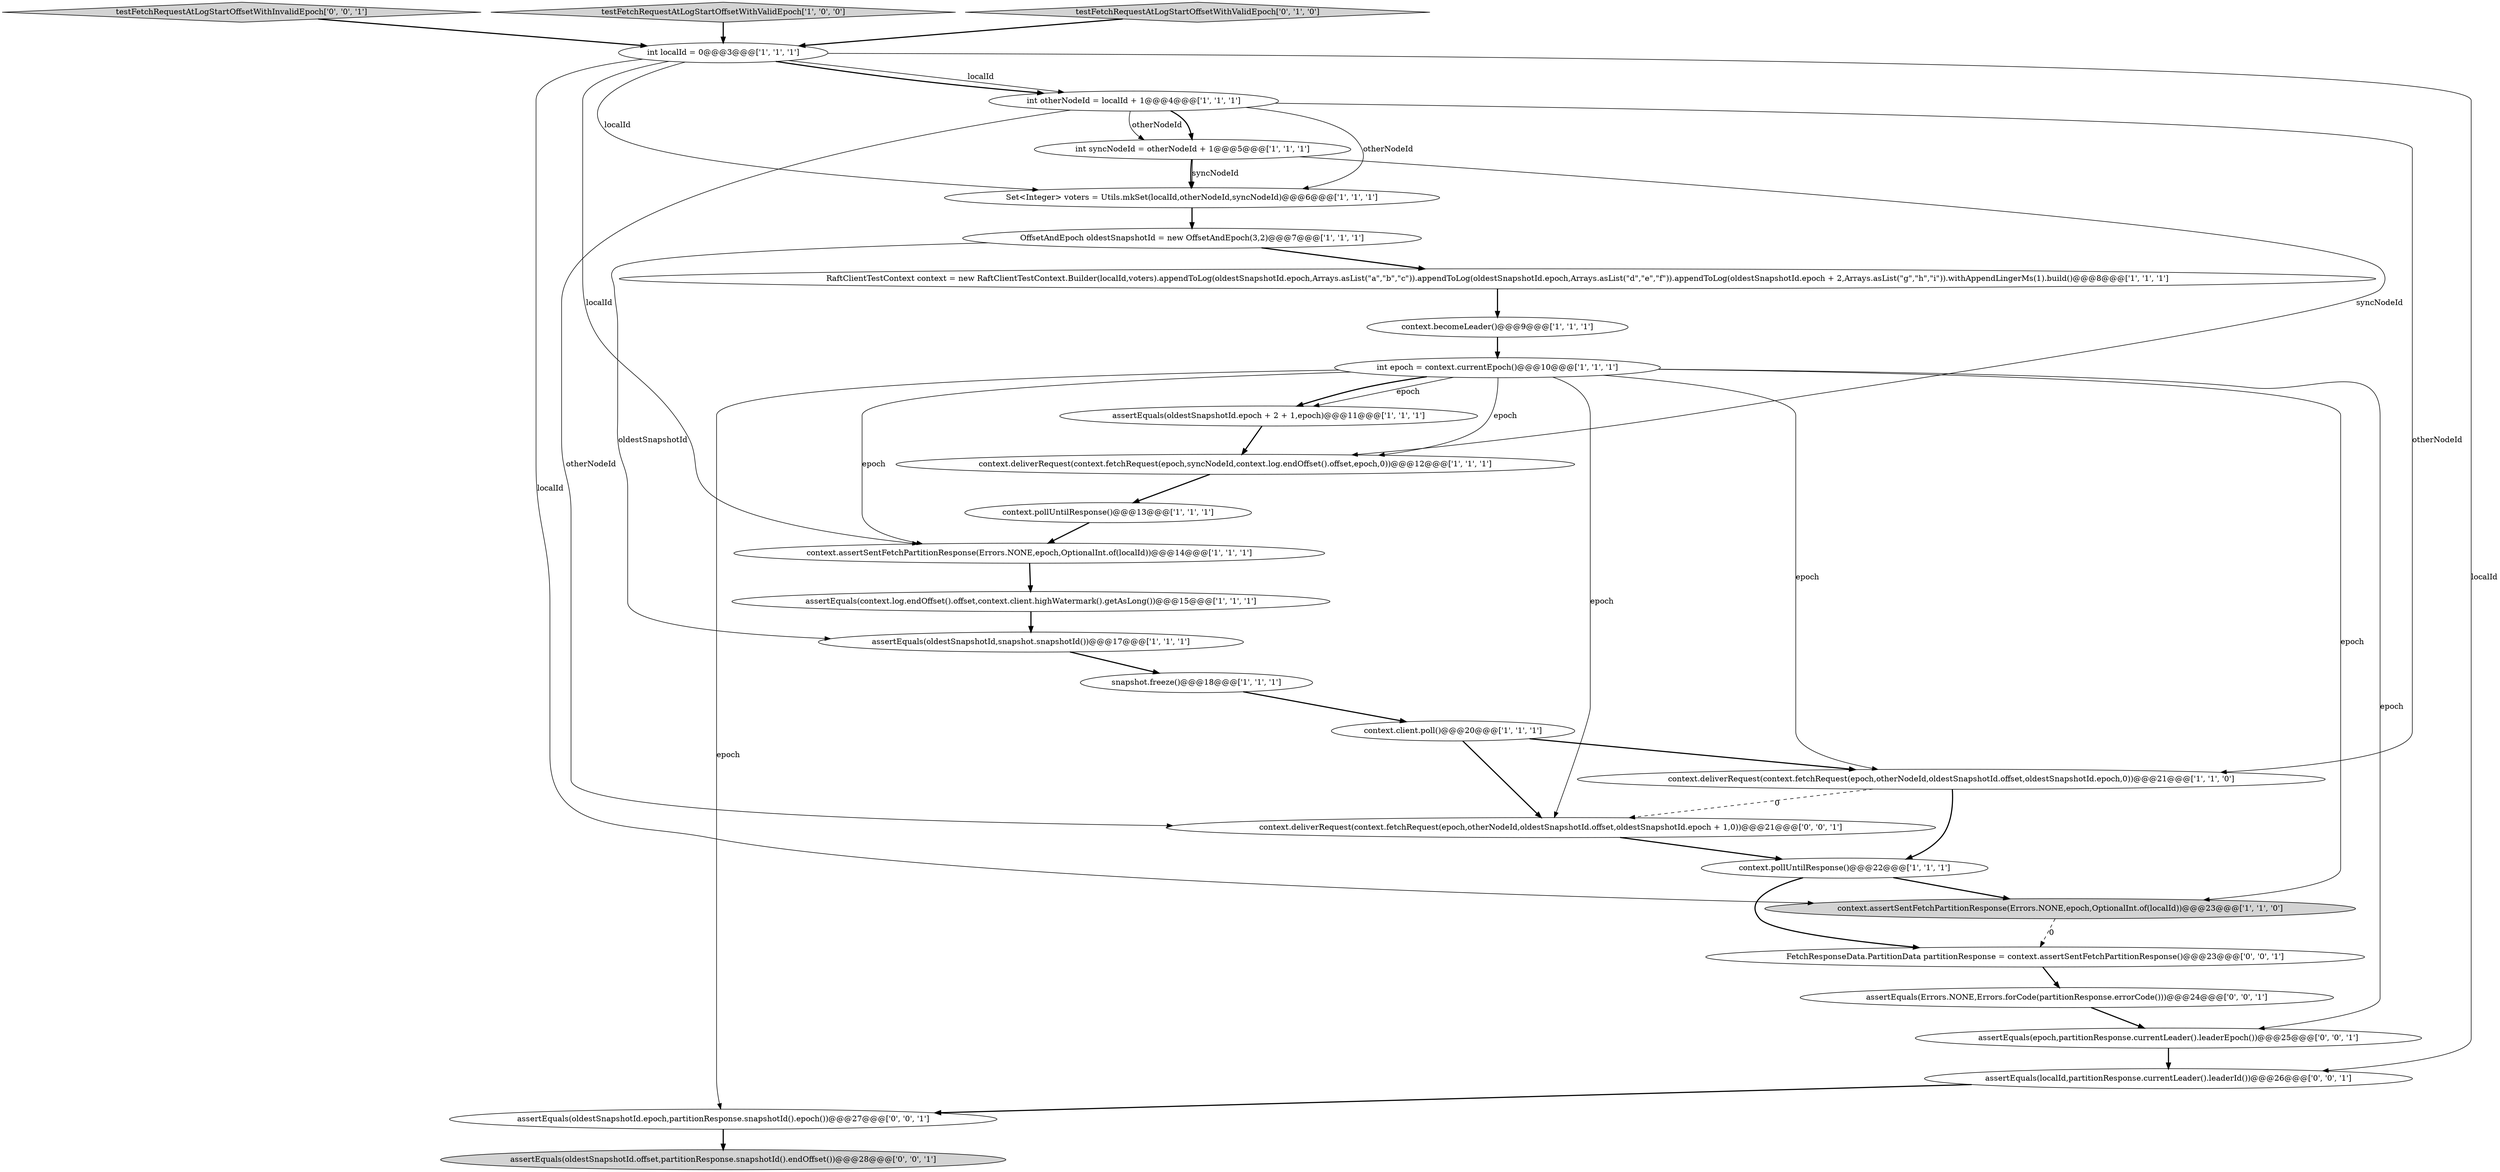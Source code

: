 digraph {
4 [style = filled, label = "context.pollUntilResponse()@@@13@@@['1', '1', '1']", fillcolor = white, shape = ellipse image = "AAA0AAABBB1BBB"];
19 [style = filled, label = "snapshot.freeze()@@@18@@@['1', '1', '1']", fillcolor = white, shape = ellipse image = "AAA0AAABBB1BBB"];
2 [style = filled, label = "Set<Integer> voters = Utils.mkSet(localId,otherNodeId,syncNodeId)@@@6@@@['1', '1', '1']", fillcolor = white, shape = ellipse image = "AAA0AAABBB1BBB"];
7 [style = filled, label = "assertEquals(oldestSnapshotId.epoch + 2 + 1,epoch)@@@11@@@['1', '1', '1']", fillcolor = white, shape = ellipse image = "AAA0AAABBB1BBB"];
1 [style = filled, label = "int otherNodeId = localId + 1@@@4@@@['1', '1', '1']", fillcolor = white, shape = ellipse image = "AAA0AAABBB1BBB"];
21 [style = filled, label = "testFetchRequestAtLogStartOffsetWithInvalidEpoch['0', '0', '1']", fillcolor = lightgray, shape = diamond image = "AAA0AAABBB3BBB"];
13 [style = filled, label = "assertEquals(context.log.endOffset().offset,context.client.highWatermark().getAsLong())@@@15@@@['1', '1', '1']", fillcolor = white, shape = ellipse image = "AAA0AAABBB1BBB"];
25 [style = filled, label = "FetchResponseData.PartitionData partitionResponse = context.assertSentFetchPartitionResponse()@@@23@@@['0', '0', '1']", fillcolor = white, shape = ellipse image = "AAA0AAABBB3BBB"];
9 [style = filled, label = "testFetchRequestAtLogStartOffsetWithValidEpoch['1', '0', '0']", fillcolor = lightgray, shape = diamond image = "AAA0AAABBB1BBB"];
0 [style = filled, label = "int syncNodeId = otherNodeId + 1@@@5@@@['1', '1', '1']", fillcolor = white, shape = ellipse image = "AAA0AAABBB1BBB"];
11 [style = filled, label = "context.becomeLeader()@@@9@@@['1', '1', '1']", fillcolor = white, shape = ellipse image = "AAA0AAABBB1BBB"];
6 [style = filled, label = "context.deliverRequest(context.fetchRequest(epoch,otherNodeId,oldestSnapshotId.offset,oldestSnapshotId.epoch,0))@@@21@@@['1', '1', '0']", fillcolor = white, shape = ellipse image = "AAA0AAABBB1BBB"];
12 [style = filled, label = "int epoch = context.currentEpoch()@@@10@@@['1', '1', '1']", fillcolor = white, shape = ellipse image = "AAA0AAABBB1BBB"];
22 [style = filled, label = "assertEquals(oldestSnapshotId.offset,partitionResponse.snapshotId().endOffset())@@@28@@@['0', '0', '1']", fillcolor = lightgray, shape = ellipse image = "AAA0AAABBB3BBB"];
26 [style = filled, label = "assertEquals(epoch,partitionResponse.currentLeader().leaderEpoch())@@@25@@@['0', '0', '1']", fillcolor = white, shape = ellipse image = "AAA0AAABBB3BBB"];
14 [style = filled, label = "context.pollUntilResponse()@@@22@@@['1', '1', '1']", fillcolor = white, shape = ellipse image = "AAA0AAABBB1BBB"];
23 [style = filled, label = "assertEquals(localId,partitionResponse.currentLeader().leaderId())@@@26@@@['0', '0', '1']", fillcolor = white, shape = ellipse image = "AAA0AAABBB3BBB"];
3 [style = filled, label = "OffsetAndEpoch oldestSnapshotId = new OffsetAndEpoch(3,2)@@@7@@@['1', '1', '1']", fillcolor = white, shape = ellipse image = "AAA0AAABBB1BBB"];
18 [style = filled, label = "context.deliverRequest(context.fetchRequest(epoch,syncNodeId,context.log.endOffset().offset,epoch,0))@@@12@@@['1', '1', '1']", fillcolor = white, shape = ellipse image = "AAA0AAABBB1BBB"];
8 [style = filled, label = "context.assertSentFetchPartitionResponse(Errors.NONE,epoch,OptionalInt.of(localId))@@@14@@@['1', '1', '1']", fillcolor = white, shape = ellipse image = "AAA0AAABBB1BBB"];
28 [style = filled, label = "context.deliverRequest(context.fetchRequest(epoch,otherNodeId,oldestSnapshotId.offset,oldestSnapshotId.epoch + 1,0))@@@21@@@['0', '0', '1']", fillcolor = white, shape = ellipse image = "AAA0AAABBB3BBB"];
15 [style = filled, label = "assertEquals(oldestSnapshotId,snapshot.snapshotId())@@@17@@@['1', '1', '1']", fillcolor = white, shape = ellipse image = "AAA0AAABBB1BBB"];
10 [style = filled, label = "context.client.poll()@@@20@@@['1', '1', '1']", fillcolor = white, shape = ellipse image = "AAA0AAABBB1BBB"];
5 [style = filled, label = "int localId = 0@@@3@@@['1', '1', '1']", fillcolor = white, shape = ellipse image = "AAA0AAABBB1BBB"];
17 [style = filled, label = "context.assertSentFetchPartitionResponse(Errors.NONE,epoch,OptionalInt.of(localId))@@@23@@@['1', '1', '0']", fillcolor = lightgray, shape = ellipse image = "AAA0AAABBB1BBB"];
24 [style = filled, label = "assertEquals(Errors.NONE,Errors.forCode(partitionResponse.errorCode()))@@@24@@@['0', '0', '1']", fillcolor = white, shape = ellipse image = "AAA0AAABBB3BBB"];
20 [style = filled, label = "testFetchRequestAtLogStartOffsetWithValidEpoch['0', '1', '0']", fillcolor = lightgray, shape = diamond image = "AAA0AAABBB2BBB"];
16 [style = filled, label = "RaftClientTestContext context = new RaftClientTestContext.Builder(localId,voters).appendToLog(oldestSnapshotId.epoch,Arrays.asList(\"a\",\"b\",\"c\")).appendToLog(oldestSnapshotId.epoch,Arrays.asList(\"d\",\"e\",\"f\")).appendToLog(oldestSnapshotId.epoch + 2,Arrays.asList(\"g\",\"h\",\"i\")).withAppendLingerMs(1).build()@@@8@@@['1', '1', '1']", fillcolor = white, shape = ellipse image = "AAA0AAABBB1BBB"];
27 [style = filled, label = "assertEquals(oldestSnapshotId.epoch,partitionResponse.snapshotId().epoch())@@@27@@@['0', '0', '1']", fillcolor = white, shape = ellipse image = "AAA0AAABBB3BBB"];
12->27 [style = solid, label="epoch"];
0->18 [style = solid, label="syncNodeId"];
16->11 [style = bold, label=""];
10->28 [style = bold, label=""];
14->25 [style = bold, label=""];
23->27 [style = bold, label=""];
1->2 [style = solid, label="otherNodeId"];
12->17 [style = solid, label="epoch"];
2->3 [style = bold, label=""];
0->2 [style = bold, label=""];
12->26 [style = solid, label="epoch"];
12->8 [style = solid, label="epoch"];
3->15 [style = solid, label="oldestSnapshotId"];
19->10 [style = bold, label=""];
11->12 [style = bold, label=""];
14->17 [style = bold, label=""];
1->0 [style = bold, label=""];
3->16 [style = bold, label=""];
5->2 [style = solid, label="localId"];
15->19 [style = bold, label=""];
27->22 [style = bold, label=""];
10->6 [style = bold, label=""];
17->25 [style = dashed, label="0"];
12->7 [style = bold, label=""];
28->14 [style = bold, label=""];
20->5 [style = bold, label=""];
6->14 [style = bold, label=""];
1->0 [style = solid, label="otherNodeId"];
21->5 [style = bold, label=""];
5->23 [style = solid, label="localId"];
5->1 [style = bold, label=""];
25->24 [style = bold, label=""];
24->26 [style = bold, label=""];
6->28 [style = dashed, label="0"];
1->28 [style = solid, label="otherNodeId"];
5->1 [style = solid, label="localId"];
18->4 [style = bold, label=""];
26->23 [style = bold, label=""];
12->18 [style = solid, label="epoch"];
5->8 [style = solid, label="localId"];
12->28 [style = solid, label="epoch"];
7->18 [style = bold, label=""];
0->2 [style = solid, label="syncNodeId"];
4->8 [style = bold, label=""];
9->5 [style = bold, label=""];
13->15 [style = bold, label=""];
1->6 [style = solid, label="otherNodeId"];
12->6 [style = solid, label="epoch"];
5->17 [style = solid, label="localId"];
12->7 [style = solid, label="epoch"];
8->13 [style = bold, label=""];
}
